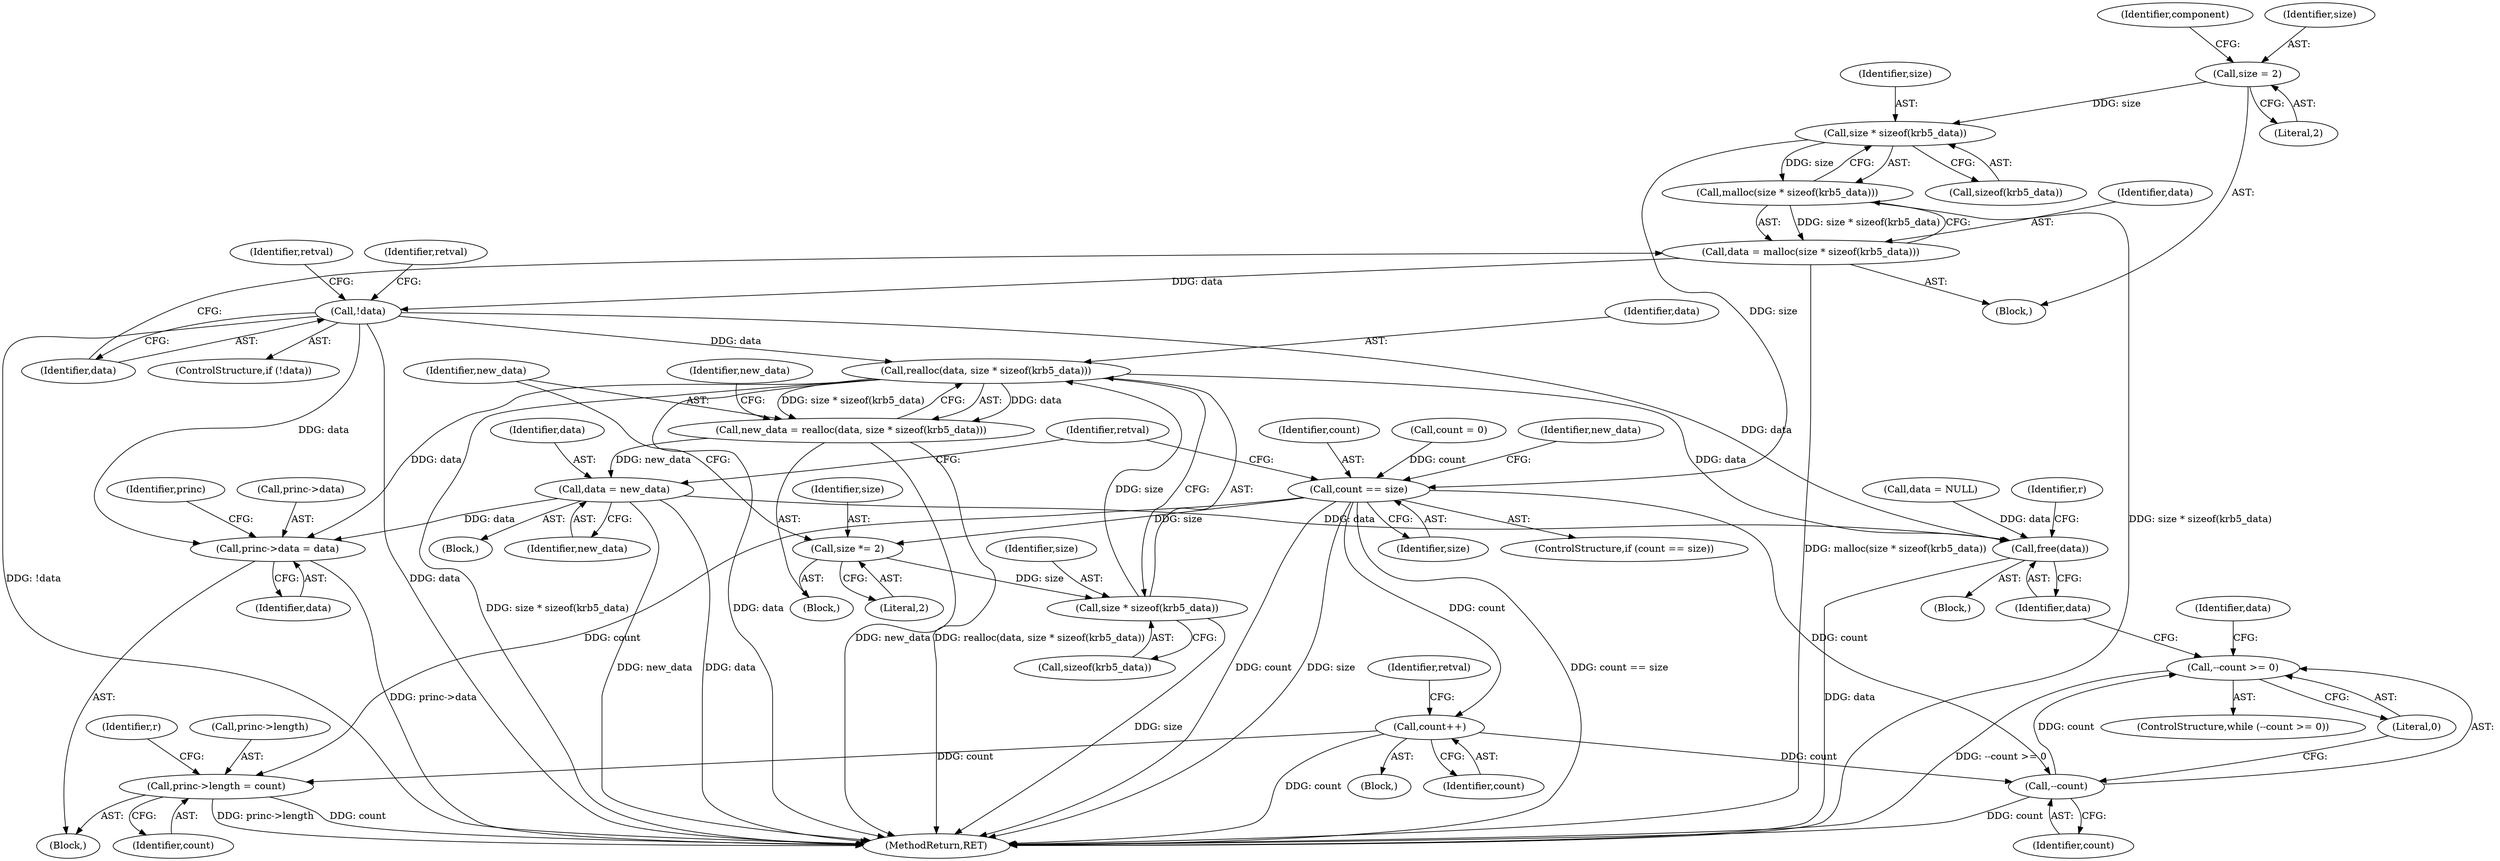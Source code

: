 digraph "0_krb5_f0c094a1b745d91ef2f9a4eae2149aac026a5789@API" {
"1000137" [label="(Call,size * sizeof(krb5_data))"];
"1000127" [label="(Call,size = 2)"];
"1000136" [label="(Call,malloc(size * sizeof(krb5_data)))"];
"1000134" [label="(Call,data = malloc(size * sizeof(krb5_data)))"];
"1000142" [label="(Call,!data)"];
"1000178" [label="(Call,realloc(data, size * sizeof(krb5_data)))"];
"1000176" [label="(Call,new_data = realloc(data, size * sizeof(krb5_data)))"];
"1000187" [label="(Call,data = new_data)"];
"1000249" [label="(Call,princ->data = data)"];
"1000280" [label="(Call,free(data))"];
"1000165" [label="(Call,count == size)"];
"1000173" [label="(Call,size *= 2)"];
"1000180" [label="(Call,size * sizeof(krb5_data))"];
"1000226" [label="(Call,count++)"];
"1000254" [label="(Call,princ->length = count)"];
"1000270" [label="(Call,--count)"];
"1000269" [label="(Call,--count >= 0)"];
"1000142" [label="(Call,!data)"];
"1000253" [label="(Identifier,data)"];
"1000255" [label="(Call,princ->length)"];
"1000269" [label="(Call,--count >= 0)"];
"1000267" [label="(Block,)"];
"1000175" [label="(Literal,2)"];
"1000139" [label="(Call,sizeof(krb5_data))"];
"1000129" [label="(Literal,2)"];
"1000271" [label="(Identifier,count)"];
"1000254" [label="(Call,princ->length = count)"];
"1000165" [label="(Call,count == size)"];
"1000286" [label="(MethodReturn,RET)"];
"1000268" [label="(ControlStructure,while (--count >= 0))"];
"1000258" [label="(Identifier,count)"];
"1000132" [label="(Identifier,component)"];
"1000283" [label="(Identifier,r)"];
"1000167" [label="(Identifier,size)"];
"1000262" [label="(Call,data = NULL)"];
"1000230" [label="(Identifier,retval)"];
"1000143" [label="(Identifier,data)"];
"1000180" [label="(Call,size * sizeof(krb5_data))"];
"1000281" [label="(Identifier,data)"];
"1000134" [label="(Call,data = malloc(size * sizeof(krb5_data)))"];
"1000256" [label="(Identifier,princ)"];
"1000171" [label="(Identifier,new_data)"];
"1000173" [label="(Call,size *= 2)"];
"1000189" [label="(Identifier,new_data)"];
"1000270" [label="(Call,--count)"];
"1000226" [label="(Call,count++)"];
"1000280" [label="(Call,free(data))"];
"1000185" [label="(Identifier,new_data)"];
"1000141" [label="(ControlStructure,if (!data))"];
"1000176" [label="(Call,new_data = realloc(data, size * sizeof(krb5_data)))"];
"1000186" [label="(Block,)"];
"1000150" [label="(Identifier,retval)"];
"1000174" [label="(Identifier,size)"];
"1000260" [label="(Identifier,r)"];
"1000135" [label="(Identifier,data)"];
"1000168" [label="(Block,)"];
"1000166" [label="(Identifier,count)"];
"1000128" [label="(Identifier,size)"];
"1000136" [label="(Call,malloc(size * sizeof(krb5_data)))"];
"1000123" [label="(Call,count = 0)"];
"1000181" [label="(Identifier,size)"];
"1000198" [label="(Block,)"];
"1000187" [label="(Call,data = new_data)"];
"1000188" [label="(Identifier,data)"];
"1000227" [label="(Identifier,count)"];
"1000272" [label="(Literal,0)"];
"1000109" [label="(Block,)"];
"1000178" [label="(Call,realloc(data, size * sizeof(krb5_data)))"];
"1000177" [label="(Identifier,new_data)"];
"1000231" [label="(Block,)"];
"1000138" [label="(Identifier,size)"];
"1000127" [label="(Call,size = 2)"];
"1000164" [label="(ControlStructure,if (count == size))"];
"1000250" [label="(Call,princ->data)"];
"1000182" [label="(Call,sizeof(krb5_data))"];
"1000179" [label="(Identifier,data)"];
"1000137" [label="(Call,size * sizeof(krb5_data))"];
"1000197" [label="(Identifier,retval)"];
"1000146" [label="(Identifier,retval)"];
"1000249" [label="(Call,princ->data = data)"];
"1000277" [label="(Identifier,data)"];
"1000137" -> "1000136"  [label="AST: "];
"1000137" -> "1000139"  [label="CFG: "];
"1000138" -> "1000137"  [label="AST: "];
"1000139" -> "1000137"  [label="AST: "];
"1000136" -> "1000137"  [label="CFG: "];
"1000137" -> "1000136"  [label="DDG: size"];
"1000127" -> "1000137"  [label="DDG: size"];
"1000137" -> "1000165"  [label="DDG: size"];
"1000127" -> "1000109"  [label="AST: "];
"1000127" -> "1000129"  [label="CFG: "];
"1000128" -> "1000127"  [label="AST: "];
"1000129" -> "1000127"  [label="AST: "];
"1000132" -> "1000127"  [label="CFG: "];
"1000136" -> "1000134"  [label="AST: "];
"1000134" -> "1000136"  [label="CFG: "];
"1000136" -> "1000286"  [label="DDG: size * sizeof(krb5_data)"];
"1000136" -> "1000134"  [label="DDG: size * sizeof(krb5_data)"];
"1000134" -> "1000109"  [label="AST: "];
"1000135" -> "1000134"  [label="AST: "];
"1000143" -> "1000134"  [label="CFG: "];
"1000134" -> "1000286"  [label="DDG: malloc(size * sizeof(krb5_data))"];
"1000134" -> "1000142"  [label="DDG: data"];
"1000142" -> "1000141"  [label="AST: "];
"1000142" -> "1000143"  [label="CFG: "];
"1000143" -> "1000142"  [label="AST: "];
"1000146" -> "1000142"  [label="CFG: "];
"1000150" -> "1000142"  [label="CFG: "];
"1000142" -> "1000286"  [label="DDG: !data"];
"1000142" -> "1000286"  [label="DDG: data"];
"1000142" -> "1000178"  [label="DDG: data"];
"1000142" -> "1000249"  [label="DDG: data"];
"1000142" -> "1000280"  [label="DDG: data"];
"1000178" -> "1000176"  [label="AST: "];
"1000178" -> "1000180"  [label="CFG: "];
"1000179" -> "1000178"  [label="AST: "];
"1000180" -> "1000178"  [label="AST: "];
"1000176" -> "1000178"  [label="CFG: "];
"1000178" -> "1000286"  [label="DDG: data"];
"1000178" -> "1000286"  [label="DDG: size * sizeof(krb5_data)"];
"1000178" -> "1000176"  [label="DDG: data"];
"1000178" -> "1000176"  [label="DDG: size * sizeof(krb5_data)"];
"1000180" -> "1000178"  [label="DDG: size"];
"1000178" -> "1000249"  [label="DDG: data"];
"1000178" -> "1000280"  [label="DDG: data"];
"1000176" -> "1000168"  [label="AST: "];
"1000177" -> "1000176"  [label="AST: "];
"1000185" -> "1000176"  [label="CFG: "];
"1000176" -> "1000286"  [label="DDG: realloc(data, size * sizeof(krb5_data))"];
"1000176" -> "1000286"  [label="DDG: new_data"];
"1000176" -> "1000187"  [label="DDG: new_data"];
"1000187" -> "1000186"  [label="AST: "];
"1000187" -> "1000189"  [label="CFG: "];
"1000188" -> "1000187"  [label="AST: "];
"1000189" -> "1000187"  [label="AST: "];
"1000197" -> "1000187"  [label="CFG: "];
"1000187" -> "1000286"  [label="DDG: data"];
"1000187" -> "1000286"  [label="DDG: new_data"];
"1000187" -> "1000249"  [label="DDG: data"];
"1000187" -> "1000280"  [label="DDG: data"];
"1000249" -> "1000231"  [label="AST: "];
"1000249" -> "1000253"  [label="CFG: "];
"1000250" -> "1000249"  [label="AST: "];
"1000253" -> "1000249"  [label="AST: "];
"1000256" -> "1000249"  [label="CFG: "];
"1000249" -> "1000286"  [label="DDG: princ->data"];
"1000280" -> "1000267"  [label="AST: "];
"1000280" -> "1000281"  [label="CFG: "];
"1000281" -> "1000280"  [label="AST: "];
"1000283" -> "1000280"  [label="CFG: "];
"1000280" -> "1000286"  [label="DDG: data"];
"1000262" -> "1000280"  [label="DDG: data"];
"1000165" -> "1000164"  [label="AST: "];
"1000165" -> "1000167"  [label="CFG: "];
"1000166" -> "1000165"  [label="AST: "];
"1000167" -> "1000165"  [label="AST: "];
"1000171" -> "1000165"  [label="CFG: "];
"1000197" -> "1000165"  [label="CFG: "];
"1000165" -> "1000286"  [label="DDG: count"];
"1000165" -> "1000286"  [label="DDG: size"];
"1000165" -> "1000286"  [label="DDG: count == size"];
"1000123" -> "1000165"  [label="DDG: count"];
"1000165" -> "1000173"  [label="DDG: size"];
"1000165" -> "1000226"  [label="DDG: count"];
"1000165" -> "1000254"  [label="DDG: count"];
"1000165" -> "1000270"  [label="DDG: count"];
"1000173" -> "1000168"  [label="AST: "];
"1000173" -> "1000175"  [label="CFG: "];
"1000174" -> "1000173"  [label="AST: "];
"1000175" -> "1000173"  [label="AST: "];
"1000177" -> "1000173"  [label="CFG: "];
"1000173" -> "1000180"  [label="DDG: size"];
"1000180" -> "1000182"  [label="CFG: "];
"1000181" -> "1000180"  [label="AST: "];
"1000182" -> "1000180"  [label="AST: "];
"1000180" -> "1000286"  [label="DDG: size"];
"1000226" -> "1000198"  [label="AST: "];
"1000226" -> "1000227"  [label="CFG: "];
"1000227" -> "1000226"  [label="AST: "];
"1000230" -> "1000226"  [label="CFG: "];
"1000226" -> "1000286"  [label="DDG: count"];
"1000226" -> "1000254"  [label="DDG: count"];
"1000226" -> "1000270"  [label="DDG: count"];
"1000254" -> "1000231"  [label="AST: "];
"1000254" -> "1000258"  [label="CFG: "];
"1000255" -> "1000254"  [label="AST: "];
"1000258" -> "1000254"  [label="AST: "];
"1000260" -> "1000254"  [label="CFG: "];
"1000254" -> "1000286"  [label="DDG: princ->length"];
"1000254" -> "1000286"  [label="DDG: count"];
"1000270" -> "1000269"  [label="AST: "];
"1000270" -> "1000271"  [label="CFG: "];
"1000271" -> "1000270"  [label="AST: "];
"1000272" -> "1000270"  [label="CFG: "];
"1000270" -> "1000286"  [label="DDG: count"];
"1000270" -> "1000269"  [label="DDG: count"];
"1000269" -> "1000268"  [label="AST: "];
"1000269" -> "1000272"  [label="CFG: "];
"1000272" -> "1000269"  [label="AST: "];
"1000277" -> "1000269"  [label="CFG: "];
"1000281" -> "1000269"  [label="CFG: "];
"1000269" -> "1000286"  [label="DDG: --count >= 0"];
}
